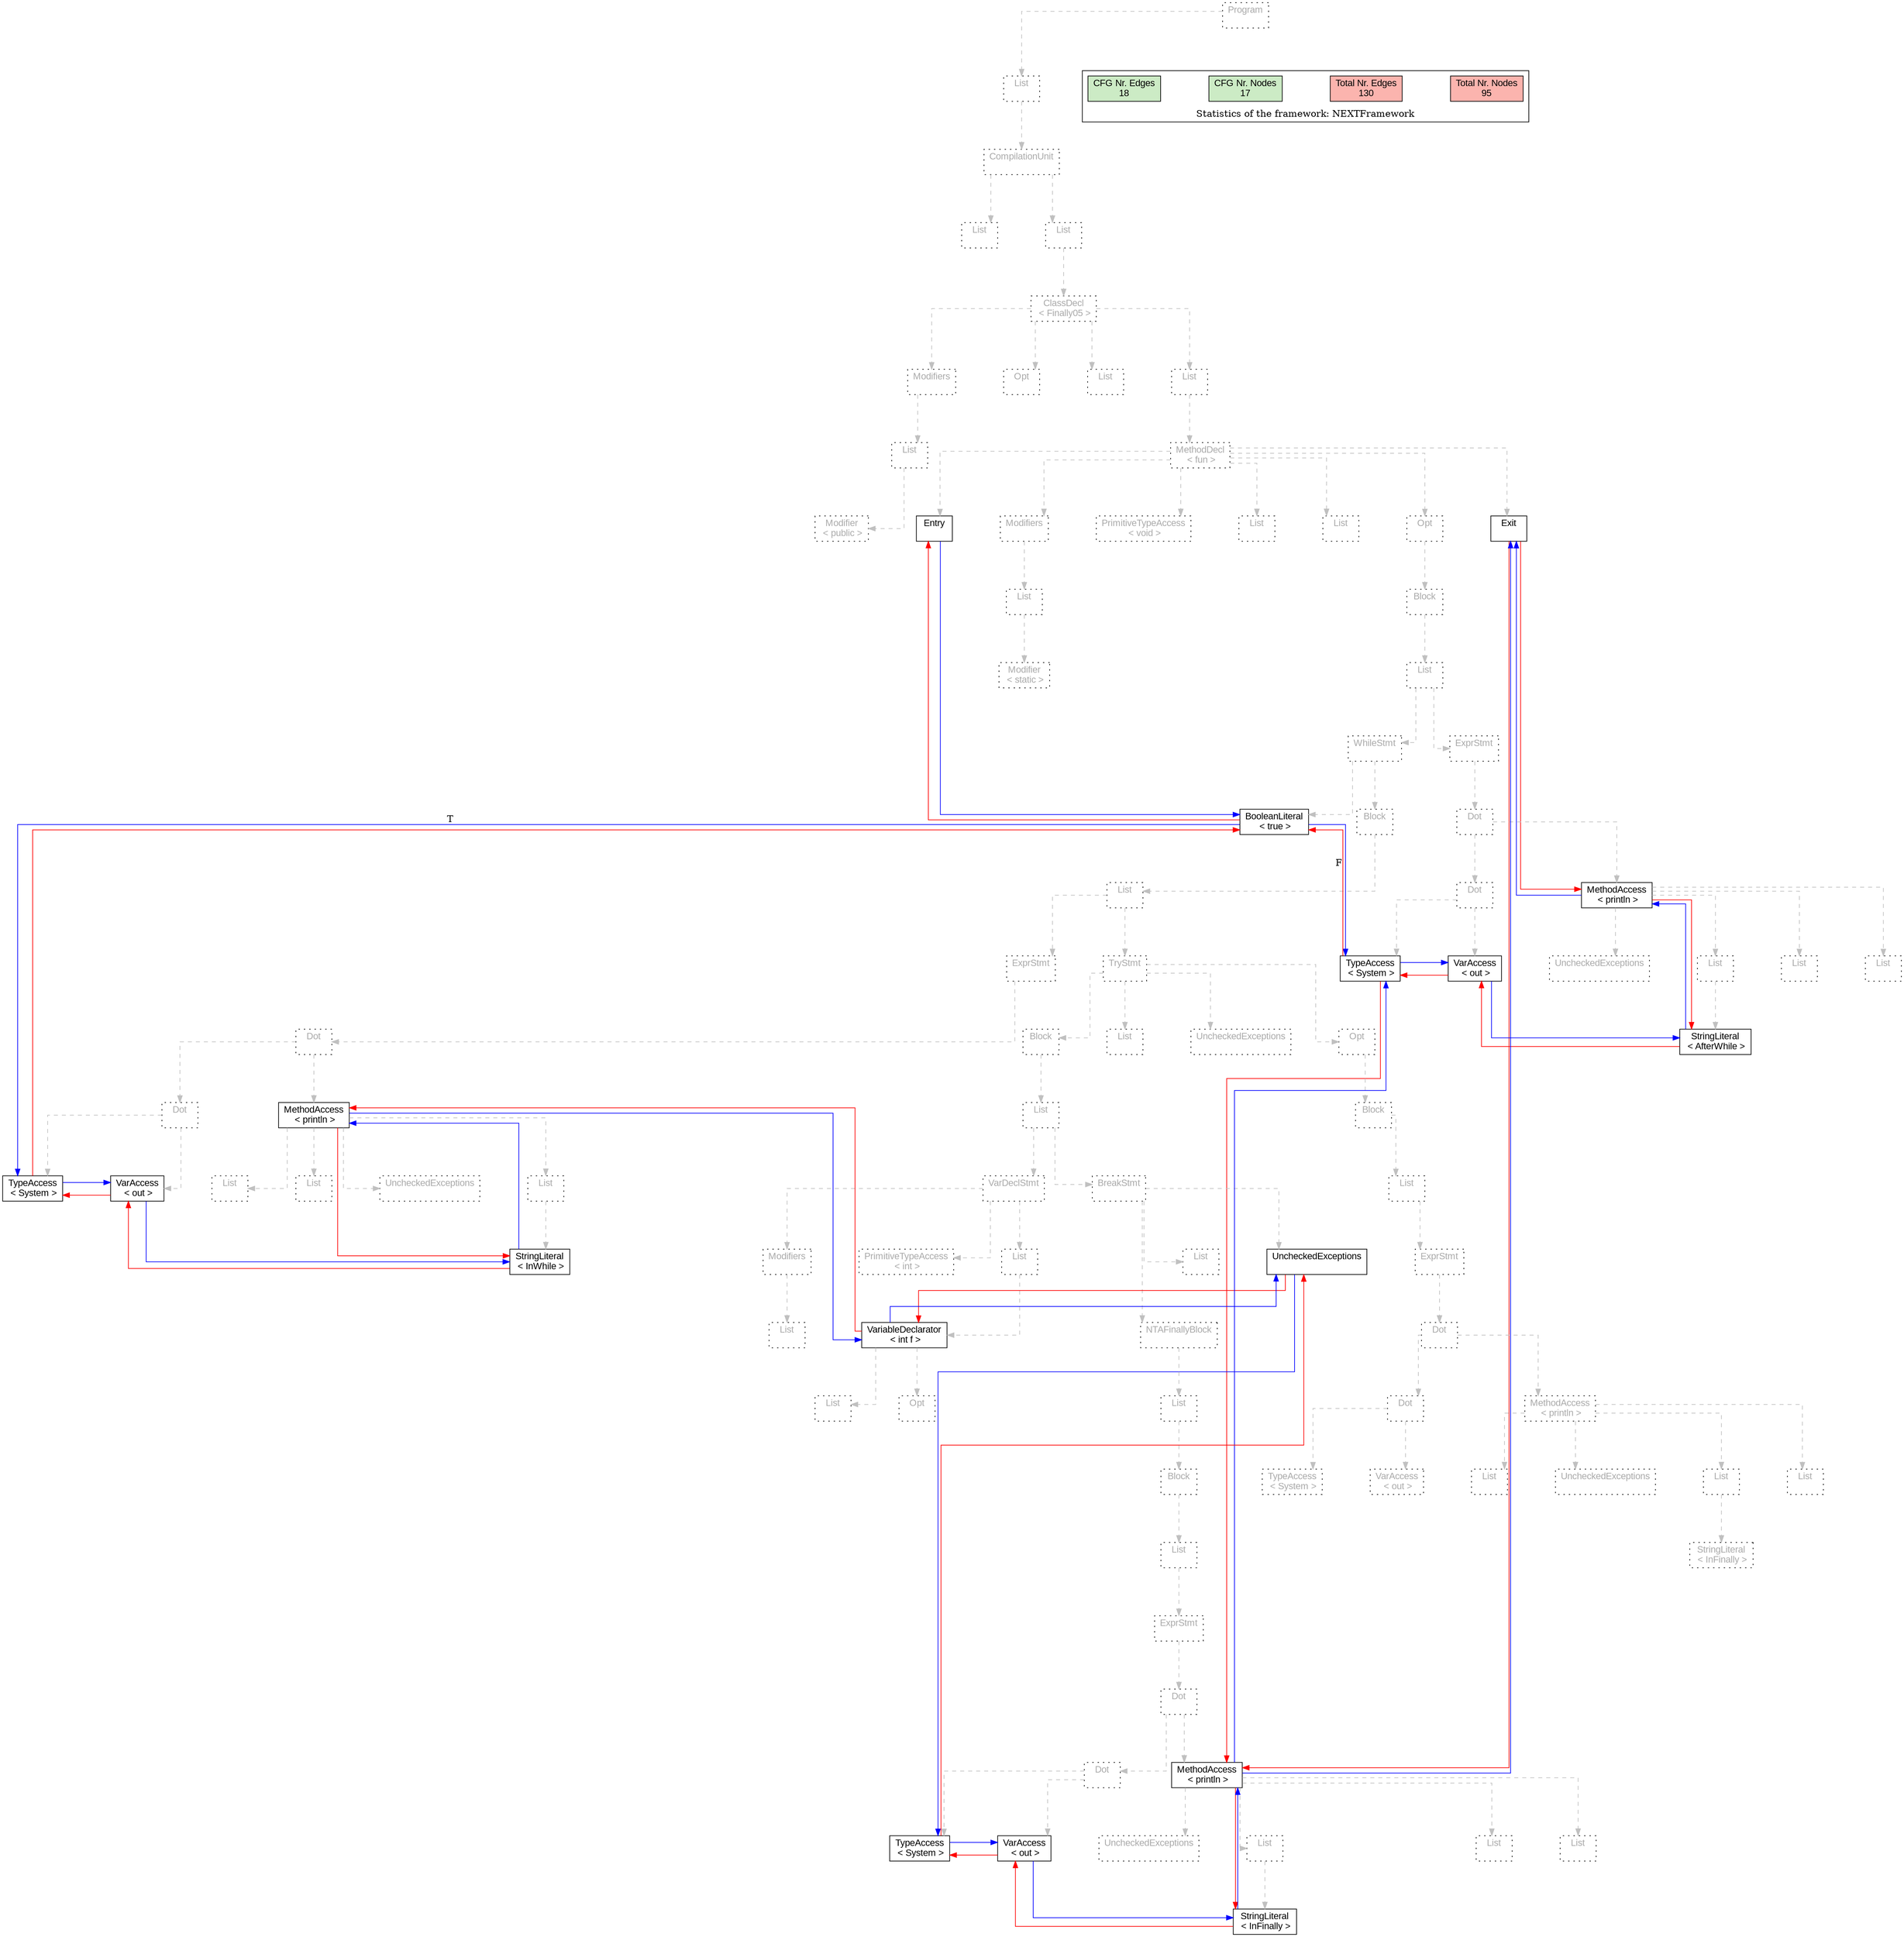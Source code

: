 digraph G {
graph [splines=ortho, nodesep="1", ranksep="1"]
node [shape=rect, fontname=Arial];
{ rank = same; "Program[0]"}
{ rank = same; "List[1]"}
{ rank = same; "CompilationUnit[2]"}
{ rank = same; "List[3]"; "List[4]"}
{ rank = same; "ClassDecl[5]"}
{ rank = same; "Modifiers[6]"; "Opt[9]"; "List[10]"; "List[11]"}
{ rank = same; "List[7]"; "MethodDecl[12]"}
{ rank = same; "Modifier[8]"; "Entry[13]"; "Modifiers[14]"; "PrimitiveTypeAccess[17]"; "List[18]"; "List[19]"; "Opt[20]"; "Exit[21]"}
{ rank = same; "List[15]"; "Block[21]"}
{ rank = same; "Modifier[16]"; "List[22]"}
{ rank = same; "WhileStmt[23]"; "ExprStmt[84]"}
{ rank = same; "BooleanLiteral[24]"; "Block[25]"; "Dot[85]"}
{ rank = same; "List[26]"; "Dot[86]"; "MethodAccess[89]"}
{ rank = same; "ExprStmt[27]"; "TryStmt[38]"; "TypeAccess[87]"; "VarAccess[88]"; "List[91]"; "List[93]"; "List[94]"; "UncheckedExceptions[90]"}
{ rank = same; "Dot[28]"; "Block[39]"; "List[68]"; "Opt[69]"; "UncheckedExceptions[83]"; "StringLiteral[92]"}
{ rank = same; "Dot[29]"; "MethodAccess[32]"; "List[40]"; "Block[70]"}
{ rank = same; "TypeAccess[30]"; "VarAccess[31]"; "List[34]"; "List[36]"; "List[37]"; "UncheckedExceptions[33]"; "VarDeclStmt[41]"; "BreakStmt[49]"; "List[71]"}
{ rank = same; "StringLiteral[35]"; "Modifiers[42]"; "PrimitiveTypeAccess[44]"; "List[45]"; "List[67]"; "UncheckedExceptions[50]"; "ExprStmt[72]"}
{ rank = same; "List[43]"; "VariableDeclarator[46]"; "NTAFinallyBlock[52]"; "Dot[73]"}
{ rank = same; "List[47]"; "Opt[48]"; "List[53]"; "Dot[74]"; "MethodAccess[77]"}
{ rank = same; "Block[54]"; "TypeAccess[75]"; "VarAccess[76]"; "List[79]"; "List[81]"; "List[82]"; "UncheckedExceptions[78]"}
{ rank = same; "List[55]"; "StringLiteral[80]"}
{ rank = same; "ExprStmt[56]"}
{ rank = same; "Dot[57]"}
{ rank = same; "Dot[58]"; "MethodAccess[61]"}
{ rank = same; "TypeAccess[59]"; "VarAccess[60]"; "List[63]"; "List[65]"; "List[66]"; "UncheckedExceptions[62]"}
{ rank = same; "StringLiteral[64]"}
"Program[0]" [label="Program\n ", style= dotted   fillcolor="#eeeeee" fontcolor="#aaaaaa"  ]
"List[1]" [label="List\n ", style= dotted   fillcolor="#eeeeee" fontcolor="#aaaaaa"  ]
"CompilationUnit[2]" [label="CompilationUnit\n ", style= dotted   fillcolor="#eeeeee" fontcolor="#aaaaaa"  ]
"List[3]" [label="List\n ", style= dotted   fillcolor="#eeeeee" fontcolor="#aaaaaa"  ]
"List[4]" [label="List\n ", style= dotted   fillcolor="#eeeeee" fontcolor="#aaaaaa"  ]
"ClassDecl[5]" [label="ClassDecl\n < Finally05 >", style= dotted   fillcolor="#eeeeee" fontcolor="#aaaaaa"  ]
"Modifiers[6]" [label="Modifiers\n ", style= dotted   fillcolor="#eeeeee" fontcolor="#aaaaaa"  ]
"List[7]" [label="List\n ", style= dotted   fillcolor="#eeeeee" fontcolor="#aaaaaa"  ]
"Modifier[8]" [label="Modifier\n < public >", style= dotted   fillcolor="#eeeeee" fontcolor="#aaaaaa"  ]
"Opt[9]" [label="Opt\n ", style= dotted   fillcolor="#eeeeee" fontcolor="#aaaaaa"  ]
"List[10]" [label="List\n ", style= dotted   fillcolor="#eeeeee" fontcolor="#aaaaaa"  ]
"List[11]" [label="List\n ", style= dotted   fillcolor="#eeeeee" fontcolor="#aaaaaa"  ]
"MethodDecl[12]" [label="MethodDecl\n < fun >", style= dotted   fillcolor="#eeeeee" fontcolor="#aaaaaa"  ]
"Entry[13]" [label="Entry\n ", fillcolor=white   style=filled  ]
"Modifiers[14]" [label="Modifiers\n ", style= dotted   fillcolor="#eeeeee" fontcolor="#aaaaaa"  ]
"List[15]" [label="List\n ", style= dotted   fillcolor="#eeeeee" fontcolor="#aaaaaa"  ]
"Modifier[16]" [label="Modifier\n < static >", style= dotted   fillcolor="#eeeeee" fontcolor="#aaaaaa"  ]
"PrimitiveTypeAccess[17]" [label="PrimitiveTypeAccess\n < void >", style= dotted   fillcolor="#eeeeee" fontcolor="#aaaaaa"  ]
"List[18]" [label="List\n ", style= dotted   fillcolor="#eeeeee" fontcolor="#aaaaaa"  ]
"List[19]" [label="List\n ", style= dotted   fillcolor="#eeeeee" fontcolor="#aaaaaa"  ]
"Opt[20]" [label="Opt\n ", style= dotted   fillcolor="#eeeeee" fontcolor="#aaaaaa"  ]
"Block[21]" [label="Block\n ", style= dotted   fillcolor="#eeeeee" fontcolor="#aaaaaa"  ]
"List[22]" [label="List\n ", style= dotted   fillcolor="#eeeeee" fontcolor="#aaaaaa"  ]
"WhileStmt[23]" [label="WhileStmt\n ", style= dotted   fillcolor="#eeeeee" fontcolor="#aaaaaa"  ]
"BooleanLiteral[24]" [label="BooleanLiteral\n < true >", fillcolor=white   style=filled  ]
"Block[25]" [label="Block\n ", style= dotted   fillcolor="#eeeeee" fontcolor="#aaaaaa"  ]
"List[26]" [label="List\n ", style= dotted   fillcolor="#eeeeee" fontcolor="#aaaaaa"  ]
"ExprStmt[27]" [label="ExprStmt\n ", style= dotted   fillcolor="#eeeeee" fontcolor="#aaaaaa"  ]
"Dot[28]" [label="Dot\n ", style= dotted   fillcolor="#eeeeee" fontcolor="#aaaaaa"  ]
"Dot[29]" [label="Dot\n ", style= dotted   fillcolor="#eeeeee" fontcolor="#aaaaaa"  ]
"TypeAccess[30]" [label="TypeAccess\n < System >", fillcolor=white   style=filled  ]
"VarAccess[31]" [label="VarAccess\n < out >", fillcolor=white   style=filled  ]
"MethodAccess[32]" [label="MethodAccess\n < println >", fillcolor=white   style=filled  ]
"List[34]" [label="List\n ", style= dotted   fillcolor="#eeeeee" fontcolor="#aaaaaa"  ]
"StringLiteral[35]" [label="StringLiteral\n < InWhile >", fillcolor=white   style=filled  ]
"List[36]" [label="List\n ", style= dotted   fillcolor="#eeeeee" fontcolor="#aaaaaa"  ]
"List[37]" [label="List\n ", style= dotted   fillcolor="#eeeeee" fontcolor="#aaaaaa"  ]
"UncheckedExceptions[33]" [label="UncheckedExceptions\n ", style= dotted   fillcolor="#eeeeee" fontcolor="#aaaaaa"  ]
"TryStmt[38]" [label="TryStmt\n ", style= dotted   fillcolor="#eeeeee" fontcolor="#aaaaaa"  ]
"Block[39]" [label="Block\n ", style= dotted   fillcolor="#eeeeee" fontcolor="#aaaaaa"  ]
"List[40]" [label="List\n ", style= dotted   fillcolor="#eeeeee" fontcolor="#aaaaaa"  ]
"VarDeclStmt[41]" [label="VarDeclStmt\n ", style= dotted   fillcolor="#eeeeee" fontcolor="#aaaaaa"  ]
"Modifiers[42]" [label="Modifiers\n ", style= dotted   fillcolor="#eeeeee" fontcolor="#aaaaaa"  ]
"List[43]" [label="List\n ", style= dotted   fillcolor="#eeeeee" fontcolor="#aaaaaa"  ]
"PrimitiveTypeAccess[44]" [label="PrimitiveTypeAccess\n < int >", style= dotted   fillcolor="#eeeeee" fontcolor="#aaaaaa"  ]
"List[45]" [label="List\n ", style= dotted   fillcolor="#eeeeee" fontcolor="#aaaaaa"  ]
"VariableDeclarator[46]" [label="VariableDeclarator\n < int f >", fillcolor=white   style=filled  ]
"List[47]" [label="List\n ", style= dotted   fillcolor="#eeeeee" fontcolor="#aaaaaa"  ]
"Opt[48]" [label="Opt\n ", style= dotted   fillcolor="#eeeeee" fontcolor="#aaaaaa"  ]
"BreakStmt[49]" [label="BreakStmt\n ", style= dotted   fillcolor="#eeeeee" fontcolor="#aaaaaa"  ]
"NTAFinallyBlock[52]" [label="NTAFinallyBlock\n ", style= dotted   fillcolor="#eeeeee" fontcolor="#aaaaaa"  ]
"List[53]" [label="List\n ", style= dotted   fillcolor="#eeeeee" fontcolor="#aaaaaa"  ]
"Block[54]" [label="Block\n ", style= dotted   fillcolor="#eeeeee" fontcolor="#aaaaaa"  ]
"List[55]" [label="List\n ", style= dotted   fillcolor="#eeeeee" fontcolor="#aaaaaa"  ]
"ExprStmt[56]" [label="ExprStmt\n ", style= dotted   fillcolor="#eeeeee" fontcolor="#aaaaaa"  ]
"Dot[57]" [label="Dot\n ", style= dotted   fillcolor="#eeeeee" fontcolor="#aaaaaa"  ]
"Dot[58]" [label="Dot\n ", style= dotted   fillcolor="#eeeeee" fontcolor="#aaaaaa"  ]
"TypeAccess[59]" [label="TypeAccess\n < System >", fillcolor=white   style=filled  ]
"VarAccess[60]" [label="VarAccess\n < out >", fillcolor=white   style=filled  ]
"MethodAccess[61]" [label="MethodAccess\n < println >", fillcolor=white   style=filled  ]
"List[63]" [label="List\n ", style= dotted   fillcolor="#eeeeee" fontcolor="#aaaaaa"  ]
"StringLiteral[64]" [label="StringLiteral\n < InFinally >", fillcolor=white   style=filled  ]
"List[65]" [label="List\n ", style= dotted   fillcolor="#eeeeee" fontcolor="#aaaaaa"  ]
"List[66]" [label="List\n ", style= dotted   fillcolor="#eeeeee" fontcolor="#aaaaaa"  ]
"UncheckedExceptions[62]" [label="UncheckedExceptions\n ", style= dotted   fillcolor="#eeeeee" fontcolor="#aaaaaa"  ]
"List[67]" [label="List\n ", style= dotted   fillcolor="#eeeeee" fontcolor="#aaaaaa"  ]
"UncheckedExceptions[50]" [label="UncheckedExceptions\n ", fillcolor=white   style=filled  ]
"List[68]" [label="List\n ", style= dotted   fillcolor="#eeeeee" fontcolor="#aaaaaa"  ]
"Opt[69]" [label="Opt\n ", style= dotted   fillcolor="#eeeeee" fontcolor="#aaaaaa"  ]
"Block[70]" [label="Block\n ", style= dotted   fillcolor="#eeeeee" fontcolor="#aaaaaa"  ]
"List[71]" [label="List\n ", style= dotted   fillcolor="#eeeeee" fontcolor="#aaaaaa"  ]
"ExprStmt[72]" [label="ExprStmt\n ", style= dotted   fillcolor="#eeeeee" fontcolor="#aaaaaa"  ]
"Dot[73]" [label="Dot\n ", style= dotted   fillcolor="#eeeeee" fontcolor="#aaaaaa"  ]
"Dot[74]" [label="Dot\n ", style= dotted   fillcolor="#eeeeee" fontcolor="#aaaaaa"  ]
"TypeAccess[75]" [label="TypeAccess\n < System >", style= dotted   fillcolor="#eeeeee" fontcolor="#aaaaaa"  ]
"VarAccess[76]" [label="VarAccess\n < out >", style= dotted   fillcolor="#eeeeee" fontcolor="#aaaaaa"  ]
"MethodAccess[77]" [label="MethodAccess\n < println >", style= dotted   fillcolor="#eeeeee" fontcolor="#aaaaaa"  ]
"List[79]" [label="List\n ", style= dotted   fillcolor="#eeeeee" fontcolor="#aaaaaa"  ]
"StringLiteral[80]" [label="StringLiteral\n < InFinally >", style= dotted   fillcolor="#eeeeee" fontcolor="#aaaaaa"  ]
"List[81]" [label="List\n ", style= dotted   fillcolor="#eeeeee" fontcolor="#aaaaaa"  ]
"List[82]" [label="List\n ", style= dotted   fillcolor="#eeeeee" fontcolor="#aaaaaa"  ]
"UncheckedExceptions[78]" [label="UncheckedExceptions\n ", style= dotted   fillcolor="#eeeeee" fontcolor="#aaaaaa"  ]
"UncheckedExceptions[83]" [label="UncheckedExceptions\n ", style= dotted   fillcolor="#eeeeee" fontcolor="#aaaaaa"  ]
"ExprStmt[84]" [label="ExprStmt\n ", style= dotted   fillcolor="#eeeeee" fontcolor="#aaaaaa"  ]
"Dot[85]" [label="Dot\n ", style= dotted   fillcolor="#eeeeee" fontcolor="#aaaaaa"  ]
"Dot[86]" [label="Dot\n ", style= dotted   fillcolor="#eeeeee" fontcolor="#aaaaaa"  ]
"TypeAccess[87]" [label="TypeAccess\n < System >", fillcolor=white   style=filled  ]
"VarAccess[88]" [label="VarAccess\n < out >", fillcolor=white   style=filled  ]
"MethodAccess[89]" [label="MethodAccess\n < println >", fillcolor=white   style=filled  ]
"List[91]" [label="List\n ", style= dotted   fillcolor="#eeeeee" fontcolor="#aaaaaa"  ]
"StringLiteral[92]" [label="StringLiteral\n < AfterWhile >", fillcolor=white   style=filled  ]
"List[93]" [label="List\n ", style= dotted   fillcolor="#eeeeee" fontcolor="#aaaaaa"  ]
"List[94]" [label="List\n ", style= dotted   fillcolor="#eeeeee" fontcolor="#aaaaaa"  ]
"UncheckedExceptions[90]" [label="UncheckedExceptions\n ", style= dotted   fillcolor="#eeeeee" fontcolor="#aaaaaa"  ]
"Exit[21]" [label="Exit\n ", fillcolor=white   style=filled  ]
"CompilationUnit[2]" -> "List[3]" [style=dashed, color=gray]
"List[7]" -> "Modifier[8]" [style=dashed, color=gray]
"Modifiers[6]" -> "List[7]" [style=dashed, color=gray]
"ClassDecl[5]" -> "Modifiers[6]" [style=dashed, color=gray]
"ClassDecl[5]" -> "Opt[9]" [style=dashed, color=gray]
"ClassDecl[5]" -> "List[10]" [style=dashed, color=gray]
"MethodDecl[12]" -> "Entry[13]" [style=dashed, color=gray]
"List[15]" -> "Modifier[16]" [style=dashed, color=gray]
"Modifiers[14]" -> "List[15]" [style=dashed, color=gray]
"MethodDecl[12]" -> "Modifiers[14]" [style=dashed, color=gray]
"MethodDecl[12]" -> "PrimitiveTypeAccess[17]" [style=dashed, color=gray]
"MethodDecl[12]" -> "List[18]" [style=dashed, color=gray]
"MethodDecl[12]" -> "List[19]" [style=dashed, color=gray]
"WhileStmt[23]" -> "BooleanLiteral[24]" [style=dashed, color=gray]
"Dot[29]" -> "TypeAccess[30]" [style=dashed, color=gray]
"Dot[29]" -> "VarAccess[31]" [style=dashed, color=gray]
"Dot[28]" -> "Dot[29]" [style=dashed, color=gray]
"List[34]" -> "StringLiteral[35]" [style=dashed, color=gray]
"MethodAccess[32]" -> "List[34]" [style=dashed, color=gray]
"MethodAccess[32]" -> "List[36]" [style=dashed, color=gray]
"MethodAccess[32]" -> "List[37]" [style=dashed, color=gray]
"MethodAccess[32]" -> "UncheckedExceptions[33]" [style=dashed, color=gray]
"Dot[28]" -> "MethodAccess[32]" [style=dashed, color=gray]
"ExprStmt[27]" -> "Dot[28]" [style=dashed, color=gray]
"List[26]" -> "ExprStmt[27]" [style=dashed, color=gray]
"Modifiers[42]" -> "List[43]" [style=dashed, color=gray]
"VarDeclStmt[41]" -> "Modifiers[42]" [style=dashed, color=gray]
"VarDeclStmt[41]" -> "PrimitiveTypeAccess[44]" [style=dashed, color=gray]
"VariableDeclarator[46]" -> "List[47]" [style=dashed, color=gray]
"VariableDeclarator[46]" -> "Opt[48]" [style=dashed, color=gray]
"List[45]" -> "VariableDeclarator[46]" [style=dashed, color=gray]
"VarDeclStmt[41]" -> "List[45]" [style=dashed, color=gray]
"List[40]" -> "VarDeclStmt[41]" [style=dashed, color=gray]
"Dot[58]" -> "TypeAccess[59]" [style=dashed, color=gray]
"Dot[58]" -> "VarAccess[60]" [style=dashed, color=gray]
"Dot[57]" -> "Dot[58]" [style=dashed, color=gray]
"List[63]" -> "StringLiteral[64]" [style=dashed, color=gray]
"MethodAccess[61]" -> "List[63]" [style=dashed, color=gray]
"MethodAccess[61]" -> "List[65]" [style=dashed, color=gray]
"MethodAccess[61]" -> "List[66]" [style=dashed, color=gray]
"MethodAccess[61]" -> "UncheckedExceptions[62]" [style=dashed, color=gray]
"Dot[57]" -> "MethodAccess[61]" [style=dashed, color=gray]
"ExprStmt[56]" -> "Dot[57]" [style=dashed, color=gray]
"List[55]" -> "ExprStmt[56]" [style=dashed, color=gray]
"Block[54]" -> "List[55]" [style=dashed, color=gray]
"List[53]" -> "Block[54]" [style=dashed, color=gray]
"NTAFinallyBlock[52]" -> "List[53]" [style=dashed, color=gray]
"BreakStmt[49]" -> "NTAFinallyBlock[52]" [style=dashed, color=gray]
"BreakStmt[49]" -> "List[67]" [style=dashed, color=gray]
"BreakStmt[49]" -> "UncheckedExceptions[50]" [style=dashed, color=gray]
"List[40]" -> "BreakStmt[49]" [style=dashed, color=gray]
"Block[39]" -> "List[40]" [style=dashed, color=gray]
"TryStmt[38]" -> "Block[39]" [style=dashed, color=gray]
"TryStmt[38]" -> "List[68]" [style=dashed, color=gray]
"Dot[74]" -> "TypeAccess[75]" [style=dashed, color=gray]
"Dot[74]" -> "VarAccess[76]" [style=dashed, color=gray]
"Dot[73]" -> "Dot[74]" [style=dashed, color=gray]
"List[79]" -> "StringLiteral[80]" [style=dashed, color=gray]
"MethodAccess[77]" -> "List[79]" [style=dashed, color=gray]
"MethodAccess[77]" -> "List[81]" [style=dashed, color=gray]
"MethodAccess[77]" -> "List[82]" [style=dashed, color=gray]
"MethodAccess[77]" -> "UncheckedExceptions[78]" [style=dashed, color=gray]
"Dot[73]" -> "MethodAccess[77]" [style=dashed, color=gray]
"ExprStmt[72]" -> "Dot[73]" [style=dashed, color=gray]
"List[71]" -> "ExprStmt[72]" [style=dashed, color=gray]
"Block[70]" -> "List[71]" [style=dashed, color=gray]
"Opt[69]" -> "Block[70]" [style=dashed, color=gray]
"TryStmt[38]" -> "Opt[69]" [style=dashed, color=gray]
"TryStmt[38]" -> "UncheckedExceptions[83]" [style=dashed, color=gray]
"List[26]" -> "TryStmt[38]" [style=dashed, color=gray]
"Block[25]" -> "List[26]" [style=dashed, color=gray]
"WhileStmt[23]" -> "Block[25]" [style=dashed, color=gray]
"List[22]" -> "WhileStmt[23]" [style=dashed, color=gray]
"Dot[86]" -> "TypeAccess[87]" [style=dashed, color=gray]
"Dot[86]" -> "VarAccess[88]" [style=dashed, color=gray]
"Dot[85]" -> "Dot[86]" [style=dashed, color=gray]
"List[91]" -> "StringLiteral[92]" [style=dashed, color=gray]
"MethodAccess[89]" -> "List[91]" [style=dashed, color=gray]
"MethodAccess[89]" -> "List[93]" [style=dashed, color=gray]
"MethodAccess[89]" -> "List[94]" [style=dashed, color=gray]
"MethodAccess[89]" -> "UncheckedExceptions[90]" [style=dashed, color=gray]
"Dot[85]" -> "MethodAccess[89]" [style=dashed, color=gray]
"ExprStmt[84]" -> "Dot[85]" [style=dashed, color=gray]
"List[22]" -> "ExprStmt[84]" [style=dashed, color=gray]
"Block[21]" -> "List[22]" [style=dashed, color=gray]
"Opt[20]" -> "Block[21]" [style=dashed, color=gray]
"MethodDecl[12]" -> "Opt[20]" [style=dashed, color=gray]
"MethodDecl[12]" -> "Exit[21]" [style=dashed, color=gray]
"List[11]" -> "MethodDecl[12]" [style=dashed, color=gray]
"ClassDecl[5]" -> "List[11]" [style=dashed, color=gray]
"List[4]" -> "ClassDecl[5]" [style=dashed, color=gray]
"CompilationUnit[2]" -> "List[4]" [style=dashed, color=gray]
"List[1]" -> "CompilationUnit[2]" [style=dashed, color=gray]
"Program[0]" -> "List[1]" [style=dashed, color=gray]
"Exit[21]" -> "MethodAccess[61]" [color=red, constraint=false]
"Exit[21]" -> "MethodAccess[89]" [color=red, constraint=false]
"MethodAccess[89]" -> "Exit[21]" [color=blue, constraint=false, xlabel=" "] 
"MethodAccess[89]" -> "StringLiteral[92]" [color=red, constraint=false]
"StringLiteral[92]" -> "MethodAccess[89]" [color=blue, constraint=false, xlabel=" "] 
"StringLiteral[92]" -> "VarAccess[88]" [color=red, constraint=false]
"VarAccess[88]" -> "StringLiteral[92]" [color=blue, constraint=false, xlabel=" "] 
"VarAccess[88]" -> "TypeAccess[87]" [color=red, constraint=false]
"TypeAccess[87]" -> "VarAccess[88]" [color=blue, constraint=false, xlabel=" "] 
"TypeAccess[87]" -> "BooleanLiteral[24]" [color=red, constraint=false]
"TypeAccess[87]" -> "MethodAccess[61]" [color=red, constraint=false]
"MethodAccess[61]" -> "TypeAccess[87]" [color=blue, constraint=false, xlabel=" "] 
"MethodAccess[61]" -> "Exit[21]" [color=blue, constraint=false, xlabel=" "] 
"MethodAccess[61]" -> "StringLiteral[64]" [color=red, constraint=false]
"StringLiteral[64]" -> "MethodAccess[61]" [color=blue, constraint=false, xlabel=" "] 
"StringLiteral[64]" -> "VarAccess[60]" [color=red, constraint=false]
"VarAccess[60]" -> "StringLiteral[64]" [color=blue, constraint=false, xlabel=" "] 
"VarAccess[60]" -> "TypeAccess[59]" [color=red, constraint=false]
"TypeAccess[59]" -> "VarAccess[60]" [color=blue, constraint=false, xlabel=" "] 
"TypeAccess[59]" -> "UncheckedExceptions[50]" [color=red, constraint=false]
"UncheckedExceptions[50]" -> "TypeAccess[59]" [color=blue, constraint=false, xlabel=" "] 
"UncheckedExceptions[50]" -> "VariableDeclarator[46]" [color=red, constraint=false]
"VariableDeclarator[46]" -> "UncheckedExceptions[50]" [color=blue, constraint=false, xlabel=" "] 
"VariableDeclarator[46]" -> "MethodAccess[32]" [color=red, constraint=false]
"MethodAccess[32]" -> "VariableDeclarator[46]" [color=blue, constraint=false, xlabel=" "] 
"MethodAccess[32]" -> "StringLiteral[35]" [color=red, constraint=false]
"StringLiteral[35]" -> "MethodAccess[32]" [color=blue, constraint=false, xlabel=" "] 
"StringLiteral[35]" -> "VarAccess[31]" [color=red, constraint=false]
"VarAccess[31]" -> "StringLiteral[35]" [color=blue, constraint=false, xlabel=" "] 
"VarAccess[31]" -> "TypeAccess[30]" [color=red, constraint=false]
"TypeAccess[30]" -> "VarAccess[31]" [color=blue, constraint=false, xlabel=" "] 
"TypeAccess[30]" -> "BooleanLiteral[24]" [color=red, constraint=false]
"BooleanLiteral[24]" -> "TypeAccess[30]" [color=blue, constraint=false, xlabel="T "] 
"BooleanLiteral[24]" -> "TypeAccess[87]" [color=blue, constraint=false, xlabel="F "] 
"BooleanLiteral[24]" -> "Entry[13]" [color=red, constraint=false]
"Entry[13]" -> "BooleanLiteral[24]" [color=blue, constraint=false, xlabel=" "] 
"List[3]" -> "List[4]" [style=invis]
"Modifiers[6]" -> "Opt[9]" -> "List[10]" -> "List[11]" [style=invis]
"Entry[13]" -> "Modifiers[14]" -> "PrimitiveTypeAccess[17]" -> "List[18]" -> "List[19]" -> "Opt[20]" -> "Exit[21]" [style=invis]
"WhileStmt[23]" -> "ExprStmt[84]" [style=invis]
"BooleanLiteral[24]" -> "Block[25]" [style=invis]
"ExprStmt[27]" -> "TryStmt[38]" [style=invis]
"Dot[29]" -> "MethodAccess[32]" [style=invis]
"TypeAccess[30]" -> "VarAccess[31]" [style=invis]
"Block[39]" -> "List[68]" -> "Opt[69]" [style=invis]
"VarDeclStmt[41]" -> "BreakStmt[49]" [style=invis]
"Modifiers[42]" -> "PrimitiveTypeAccess[44]" -> "List[45]" [style=invis]
"List[47]" -> "Opt[48]" [style=invis]
"Dot[58]" -> "MethodAccess[61]" [style=invis]
"TypeAccess[59]" -> "VarAccess[60]" [style=invis]
"Dot[74]" -> "MethodAccess[77]" [style=invis]
"TypeAccess[75]" -> "VarAccess[76]" [style=invis]
"Dot[86]" -> "MethodAccess[89]" [style=invis]
"TypeAccess[87]" -> "VarAccess[88]" [style=invis]

subgraph cluster_legend {
{node [style=filled, fillcolor=1, colorscheme="pastel13"]
Nodes [label="Total Nr. Nodes
95", fillcolor=1]
Edges [label="Total Nr. Edges
130", fillcolor=1]
NodesCFG [label="CFG Nr. Nodes
17", fillcolor=3]
EdgesCFG [label="CFG Nr. Edges
18", fillcolor=3]
Nodes-> "Program[0]" -> NodesCFG  [style="invis"]
Edges -> "Program[0]" ->EdgesCFG [style="invis"]}
label = "Statistics of the framework: NEXTFramework"
style="solid"
ranksep=0.05
nodesep=0.01
labelloc = b
len=2
}}